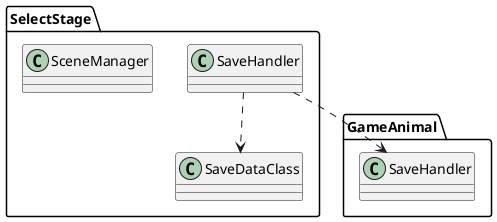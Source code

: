 ﻿@startuml
'https://plantuml.com/class-diagram

namespace SelectStage{
    class SaveDataClass
    class SaveHandler

    class SceneManager
    

    SaveHandler ..> SaveDataClass


    
}

SelectStage.SaveHandler ..> GameAnimal.SaveHandler

namespace GameAnimal{
    class SaveHandler
}

@enduml